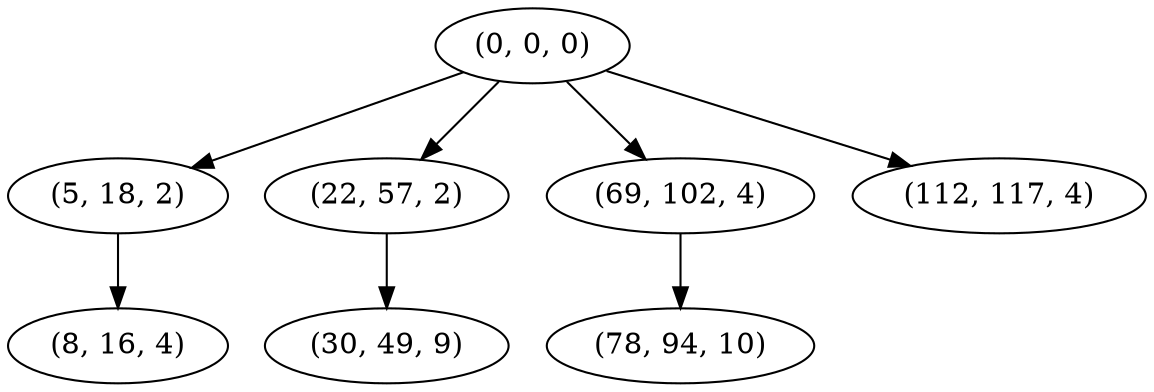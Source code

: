 digraph tree {
    "(0, 0, 0)";
    "(5, 18, 2)";
    "(8, 16, 4)";
    "(22, 57, 2)";
    "(30, 49, 9)";
    "(69, 102, 4)";
    "(78, 94, 10)";
    "(112, 117, 4)";
    "(0, 0, 0)" -> "(5, 18, 2)";
    "(0, 0, 0)" -> "(22, 57, 2)";
    "(0, 0, 0)" -> "(69, 102, 4)";
    "(0, 0, 0)" -> "(112, 117, 4)";
    "(5, 18, 2)" -> "(8, 16, 4)";
    "(22, 57, 2)" -> "(30, 49, 9)";
    "(69, 102, 4)" -> "(78, 94, 10)";
}

